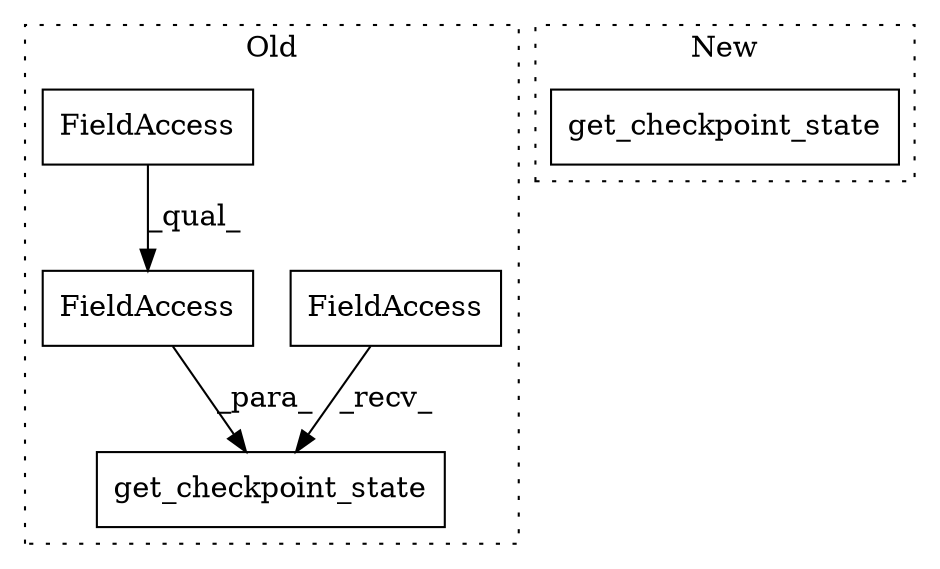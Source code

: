 digraph G {
subgraph cluster0 {
1 [label="get_checkpoint_state" a="32" s="1255,1299" l="21,1" shape="box"];
3 [label="FieldAccess" a="22" s="1276" l="23" shape="box"];
4 [label="FieldAccess" a="22" s="1238" l="16" shape="box"];
5 [label="FieldAccess" a="22" s="1276" l="16" shape="box"];
label = "Old";
style="dotted";
}
subgraph cluster1 {
2 [label="get_checkpoint_state" a="32" s="1457" l="22" shape="box"];
label = "New";
style="dotted";
}
3 -> 1 [label="_para_"];
4 -> 1 [label="_recv_"];
5 -> 3 [label="_qual_"];
}